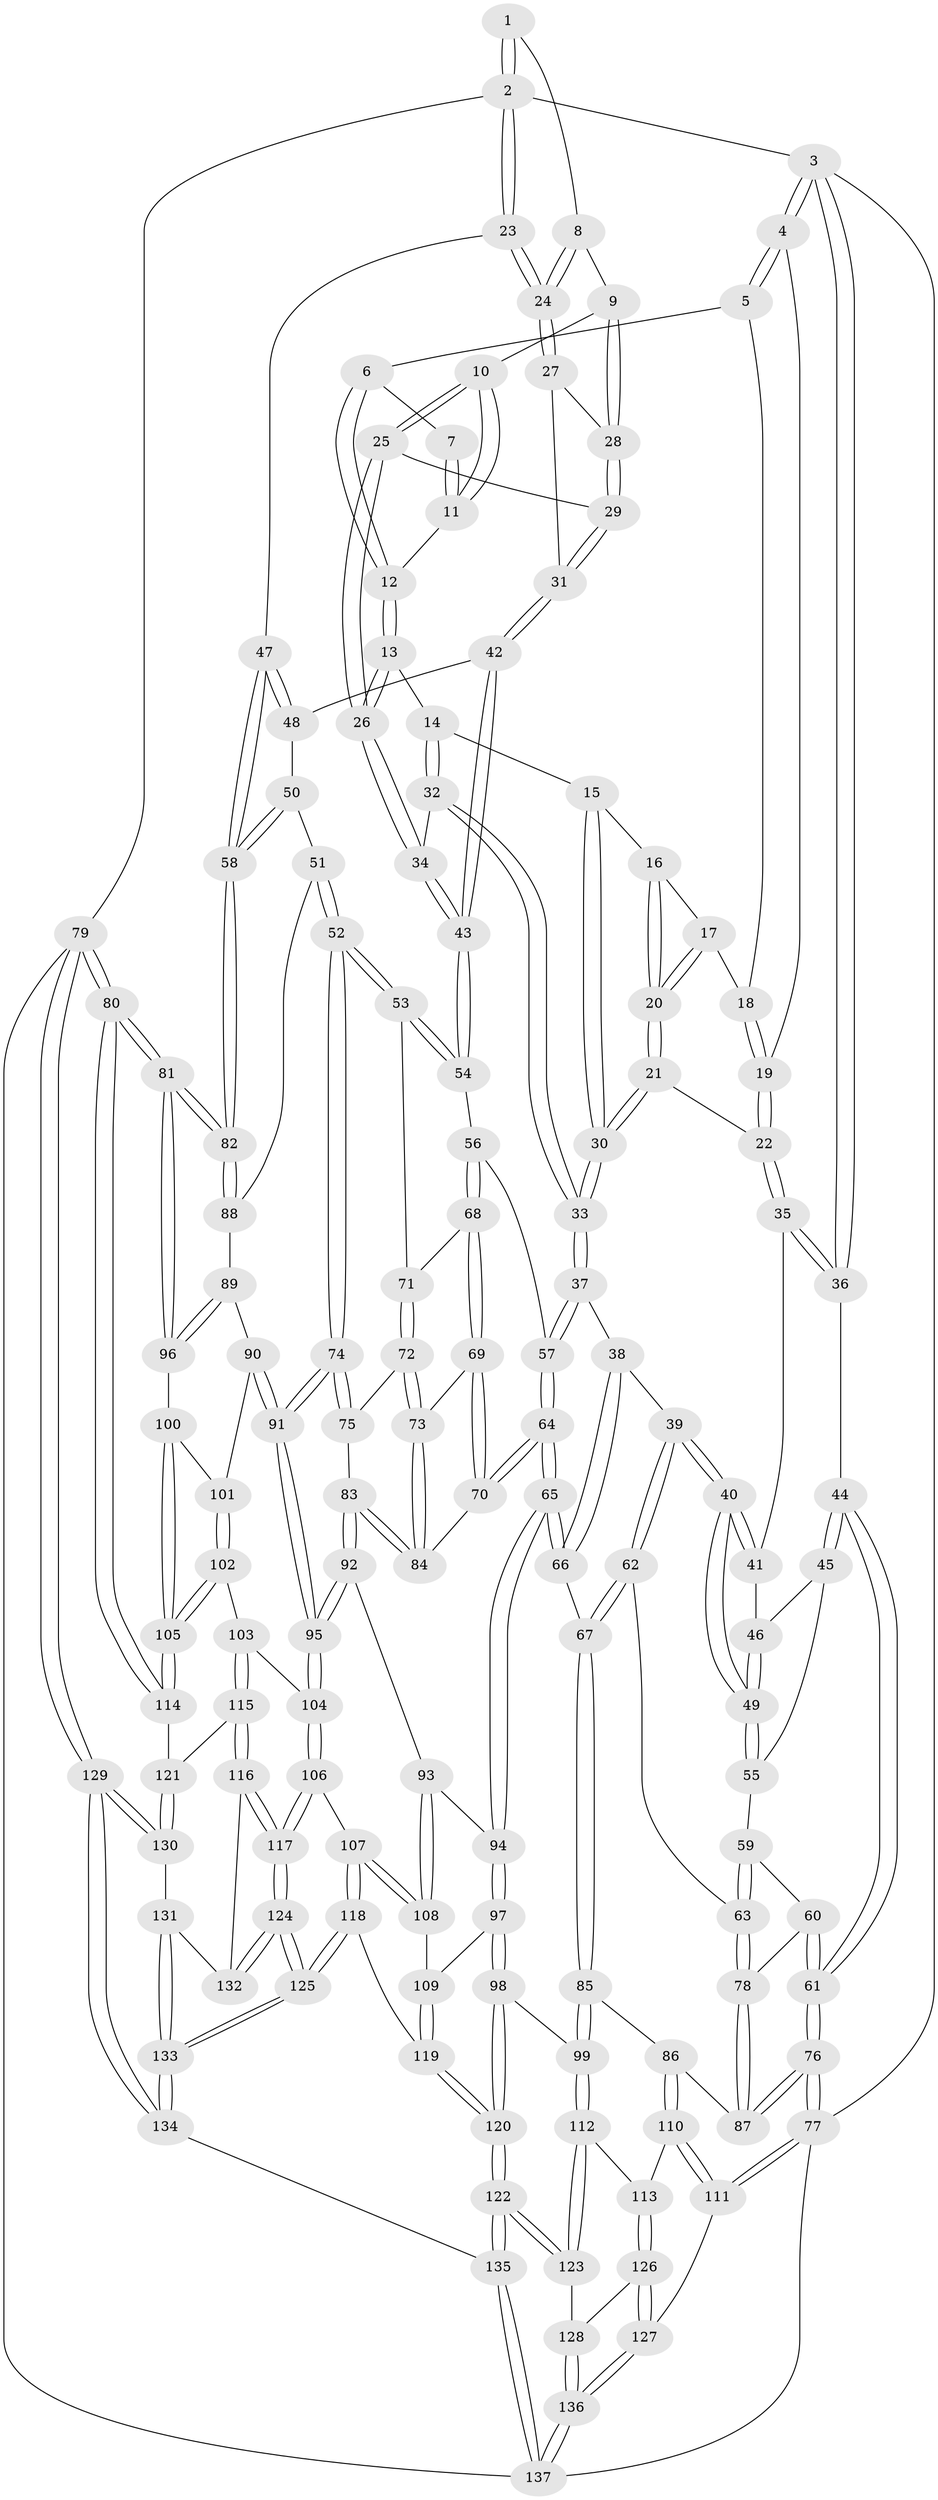 // Generated by graph-tools (version 1.1) at 2025/03/03/09/25 03:03:14]
// undirected, 137 vertices, 339 edges
graph export_dot {
graph [start="1"]
  node [color=gray90,style=filled];
  1 [pos="+0.8851395960647531+0"];
  2 [pos="+1+0"];
  3 [pos="+0+0"];
  4 [pos="+0+0"];
  5 [pos="+0.39444974199745353+0"];
  6 [pos="+0.5323978776591769+0"];
  7 [pos="+0.7253006040745505+0"];
  8 [pos="+0.8417537012368564+0.04329643510407116"];
  9 [pos="+0.814426599825826+0.08531739950636152"];
  10 [pos="+0.7335983705280289+0.07926621849419536"];
  11 [pos="+0.7208430112621247+0.058239594032501306"];
  12 [pos="+0.5785274393709446+0.049100569307531615"];
  13 [pos="+0.5419877157580598+0.11676199902185826"];
  14 [pos="+0.5357842408375678+0.11756037705387139"];
  15 [pos="+0.4711341956990011+0.10203952978386308"];
  16 [pos="+0.4339586233924513+0.045848531480432324"];
  17 [pos="+0.4143874007324656+0"];
  18 [pos="+0.3929223861835752+0"];
  19 [pos="+0.2607593173941071+0.10999898216835008"];
  20 [pos="+0.3099955041843775+0.12330311374548025"];
  21 [pos="+0.28398500246887054+0.14548015668145042"];
  22 [pos="+0.26046058338296124+0.13278366090401245"];
  23 [pos="+1+0.023960656276017563"];
  24 [pos="+1+0.030731589403018657"];
  25 [pos="+0.7045330355620905+0.1520483257014006"];
  26 [pos="+0.6444927671779764+0.22253398377588754"];
  27 [pos="+0.9567112223524454+0.12404057998837908"];
  28 [pos="+0.8326383887181498+0.10628550022531565"];
  29 [pos="+0.8342010697832949+0.21298016864191907"];
  30 [pos="+0.3482338006890153+0.2120967334718496"];
  31 [pos="+0.8464011023763031+0.2419816878349797"];
  32 [pos="+0.45449279674181714+0.27390742153352177"];
  33 [pos="+0.3756876386969996+0.30237425278751556"];
  34 [pos="+0.6454536042308685+0.2797339187835146"];
  35 [pos="+0.17049907433459385+0.15772288731596792"];
  36 [pos="+0+0"];
  37 [pos="+0.37358065589595146+0.30923484642293164"];
  38 [pos="+0.3474312293831079+0.33056243621410175"];
  39 [pos="+0.1783983264692088+0.35406652460714905"];
  40 [pos="+0.1720974910729416+0.34810083905602407"];
  41 [pos="+0.15901422188111378+0.21871696023752463"];
  42 [pos="+0.8476673548363927+0.2730006808347195"];
  43 [pos="+0.6603088589880339+0.30754777281046847"];
  44 [pos="+0+0.1664572493947182"];
  45 [pos="+0+0.2675554738210029"];
  46 [pos="+0+0.2738841445052796"];
  47 [pos="+1+0.14762147159013958"];
  48 [pos="+0.8624684387890775+0.28535395139709735"];
  49 [pos="+0.13691330537705307+0.34523209084853546"];
  50 [pos="+0.8767784241901556+0.34050999636223744"];
  51 [pos="+0.8519494173667569+0.4694156147456019"];
  52 [pos="+0.7845653616896261+0.5075167238429804"];
  53 [pos="+0.7213324256337458+0.42517333222810993"];
  54 [pos="+0.6600113767801108+0.3109546162646951"];
  55 [pos="+0.04700854174614655+0.39556811761605803"];
  56 [pos="+0.5490124703855133+0.4203147520321027"];
  57 [pos="+0.46666008407688647+0.40269735179059074"];
  58 [pos="+1+0.40679881490298087"];
  59 [pos="+0.04663760234211461+0.39623563983570603"];
  60 [pos="+0+0.4497950042722614"];
  61 [pos="+0+0.4507239145821977"];
  62 [pos="+0.16821948218012692+0.44092249072959405"];
  63 [pos="+0.09747059486650488+0.4873342448129531"];
  64 [pos="+0.4141052381635549+0.5761235871997595"];
  65 [pos="+0.4120310338326359+0.5773326504699803"];
  66 [pos="+0.31786636872468255+0.5512772229881155"];
  67 [pos="+0.2792988676378756+0.5643664919297243"];
  68 [pos="+0.5494374828057562+0.42209824540307134"];
  69 [pos="+0.5341017928568533+0.48087494080739945"];
  70 [pos="+0.4575985921175614+0.5700878729741384"];
  71 [pos="+0.6025033395098416+0.47889264855014113"];
  72 [pos="+0.6112743471291725+0.5021370253943293"];
  73 [pos="+0.5630245945610751+0.5273205798702937"];
  74 [pos="+0.7687257650843112+0.551129841268268"];
  75 [pos="+0.6172630448315614+0.5081140403870674"];
  76 [pos="+0+0.6716285132760689"];
  77 [pos="+0+0.8416362721561703"];
  78 [pos="+0.08689576446179695+0.49893342637400184"];
  79 [pos="+1+1"];
  80 [pos="+1+0.7336449403157158"];
  81 [pos="+1+0.6384695920576815"];
  82 [pos="+1+0.5214423267311314"];
  83 [pos="+0.5783921324765887+0.6084242159833754"];
  84 [pos="+0.5516042305144709+0.5905811719396843"];
  85 [pos="+0.24558864676591666+0.6083156526506577"];
  86 [pos="+0.0790813930359041+0.6444716088170597"];
  87 [pos="+0.07339638258328904+0.6417549680673154"];
  88 [pos="+0.9027581121252758+0.47894307054889285"];
  89 [pos="+0.9246051210644163+0.6315281864311141"];
  90 [pos="+0.8250133742206428+0.6263083221042622"];
  91 [pos="+0.7651829883218197+0.5875573556791376"];
  92 [pos="+0.6153986825396291+0.6502508382652521"];
  93 [pos="+0.5449405366808338+0.6978443757508612"];
  94 [pos="+0.43023906385327215+0.6772840174173499"];
  95 [pos="+0.6918905625537263+0.6658666305044615"];
  96 [pos="+1+0.646451136071147"];
  97 [pos="+0.40188519427878294+0.7500890302923499"];
  98 [pos="+0.3499294388502681+0.7841309041446387"];
  99 [pos="+0.2868191598820861+0.7663575915827945"];
  100 [pos="+0.9098123653000725+0.7120358661864895"];
  101 [pos="+0.8268689712596913+0.6304666356454035"];
  102 [pos="+0.8656602522117848+0.7836411193542152"];
  103 [pos="+0.8011171509889314+0.7731814068126693"];
  104 [pos="+0.6966161063375702+0.7191170153695481"];
  105 [pos="+0.8730243655957448+0.789197225984147"];
  106 [pos="+0.6704157248789526+0.7977057015051903"];
  107 [pos="+0.5773345628520353+0.8262929838531775"];
  108 [pos="+0.5333272212294162+0.7837244468630746"];
  109 [pos="+0.4712626926319227+0.7855244771163888"];
  110 [pos="+0.13445099333109023+0.7887539698234528"];
  111 [pos="+0.021748759957574314+0.8838891370938808"];
  112 [pos="+0.20944278457319726+0.8115452691941051"];
  113 [pos="+0.19891073038145854+0.8120190687726996"];
  114 [pos="+0.8888648158724581+0.8117839299921975"];
  115 [pos="+0.7628258870316406+0.8770980969473272"];
  116 [pos="+0.7322583148005218+0.8909129949217894"];
  117 [pos="+0.7211314678711528+0.89277994301705"];
  118 [pos="+0.552053656374539+0.8838996076411989"];
  119 [pos="+0.4738249248205127+0.8970317010215103"];
  120 [pos="+0.38919915973338803+0.950716249220941"];
  121 [pos="+0.8761070867161814+0.8543371290511435"];
  122 [pos="+0.37208943137522704+1"];
  123 [pos="+0.2551401274779694+0.9132975209539421"];
  124 [pos="+0.658202340714892+1"];
  125 [pos="+0.6544436568955465+1"];
  126 [pos="+0.16602451110014396+0.903457835012139"];
  127 [pos="+0.04188324099088262+0.9059998726007691"];
  128 [pos="+0.17554568936419673+0.9493845820897259"];
  129 [pos="+1+1"];
  130 [pos="+0.9065246403977639+0.9478608111948909"];
  131 [pos="+0.8542798724889142+0.9513564779473281"];
  132 [pos="+0.8258546165062849+0.9453226712659296"];
  133 [pos="+0.6514321156705973+1"];
  134 [pos="+0.6346586569288791+1"];
  135 [pos="+0.3763941821324236+1"];
  136 [pos="+0.13529760909715013+1"];
  137 [pos="+0.18503574357103494+1"];
  1 -- 2;
  1 -- 2;
  1 -- 8;
  2 -- 3;
  2 -- 23;
  2 -- 23;
  2 -- 79;
  3 -- 4;
  3 -- 4;
  3 -- 36;
  3 -- 36;
  3 -- 77;
  4 -- 5;
  4 -- 5;
  4 -- 19;
  5 -- 6;
  5 -- 18;
  6 -- 7;
  6 -- 12;
  6 -- 12;
  7 -- 11;
  7 -- 11;
  8 -- 9;
  8 -- 24;
  8 -- 24;
  9 -- 10;
  9 -- 28;
  9 -- 28;
  10 -- 11;
  10 -- 11;
  10 -- 25;
  10 -- 25;
  11 -- 12;
  12 -- 13;
  12 -- 13;
  13 -- 14;
  13 -- 26;
  13 -- 26;
  14 -- 15;
  14 -- 32;
  14 -- 32;
  15 -- 16;
  15 -- 30;
  15 -- 30;
  16 -- 17;
  16 -- 20;
  16 -- 20;
  17 -- 18;
  17 -- 20;
  17 -- 20;
  18 -- 19;
  18 -- 19;
  19 -- 22;
  19 -- 22;
  20 -- 21;
  20 -- 21;
  21 -- 22;
  21 -- 30;
  21 -- 30;
  22 -- 35;
  22 -- 35;
  23 -- 24;
  23 -- 24;
  23 -- 47;
  24 -- 27;
  24 -- 27;
  25 -- 26;
  25 -- 26;
  25 -- 29;
  26 -- 34;
  26 -- 34;
  27 -- 28;
  27 -- 31;
  28 -- 29;
  28 -- 29;
  29 -- 31;
  29 -- 31;
  30 -- 33;
  30 -- 33;
  31 -- 42;
  31 -- 42;
  32 -- 33;
  32 -- 33;
  32 -- 34;
  33 -- 37;
  33 -- 37;
  34 -- 43;
  34 -- 43;
  35 -- 36;
  35 -- 36;
  35 -- 41;
  36 -- 44;
  37 -- 38;
  37 -- 57;
  37 -- 57;
  38 -- 39;
  38 -- 66;
  38 -- 66;
  39 -- 40;
  39 -- 40;
  39 -- 62;
  39 -- 62;
  40 -- 41;
  40 -- 41;
  40 -- 49;
  40 -- 49;
  41 -- 46;
  42 -- 43;
  42 -- 43;
  42 -- 48;
  43 -- 54;
  43 -- 54;
  44 -- 45;
  44 -- 45;
  44 -- 61;
  44 -- 61;
  45 -- 46;
  45 -- 55;
  46 -- 49;
  46 -- 49;
  47 -- 48;
  47 -- 48;
  47 -- 58;
  47 -- 58;
  48 -- 50;
  49 -- 55;
  49 -- 55;
  50 -- 51;
  50 -- 58;
  50 -- 58;
  51 -- 52;
  51 -- 52;
  51 -- 88;
  52 -- 53;
  52 -- 53;
  52 -- 74;
  52 -- 74;
  53 -- 54;
  53 -- 54;
  53 -- 71;
  54 -- 56;
  55 -- 59;
  56 -- 57;
  56 -- 68;
  56 -- 68;
  57 -- 64;
  57 -- 64;
  58 -- 82;
  58 -- 82;
  59 -- 60;
  59 -- 63;
  59 -- 63;
  60 -- 61;
  60 -- 61;
  60 -- 78;
  61 -- 76;
  61 -- 76;
  62 -- 63;
  62 -- 67;
  62 -- 67;
  63 -- 78;
  63 -- 78;
  64 -- 65;
  64 -- 65;
  64 -- 70;
  64 -- 70;
  65 -- 66;
  65 -- 66;
  65 -- 94;
  65 -- 94;
  66 -- 67;
  67 -- 85;
  67 -- 85;
  68 -- 69;
  68 -- 69;
  68 -- 71;
  69 -- 70;
  69 -- 70;
  69 -- 73;
  70 -- 84;
  71 -- 72;
  71 -- 72;
  72 -- 73;
  72 -- 73;
  72 -- 75;
  73 -- 84;
  73 -- 84;
  74 -- 75;
  74 -- 75;
  74 -- 91;
  74 -- 91;
  75 -- 83;
  76 -- 77;
  76 -- 77;
  76 -- 87;
  76 -- 87;
  77 -- 111;
  77 -- 111;
  77 -- 137;
  78 -- 87;
  78 -- 87;
  79 -- 80;
  79 -- 80;
  79 -- 129;
  79 -- 129;
  79 -- 137;
  80 -- 81;
  80 -- 81;
  80 -- 114;
  80 -- 114;
  81 -- 82;
  81 -- 82;
  81 -- 96;
  81 -- 96;
  82 -- 88;
  82 -- 88;
  83 -- 84;
  83 -- 84;
  83 -- 92;
  83 -- 92;
  85 -- 86;
  85 -- 99;
  85 -- 99;
  86 -- 87;
  86 -- 110;
  86 -- 110;
  88 -- 89;
  89 -- 90;
  89 -- 96;
  89 -- 96;
  90 -- 91;
  90 -- 91;
  90 -- 101;
  91 -- 95;
  91 -- 95;
  92 -- 93;
  92 -- 95;
  92 -- 95;
  93 -- 94;
  93 -- 108;
  93 -- 108;
  94 -- 97;
  94 -- 97;
  95 -- 104;
  95 -- 104;
  96 -- 100;
  97 -- 98;
  97 -- 98;
  97 -- 109;
  98 -- 99;
  98 -- 120;
  98 -- 120;
  99 -- 112;
  99 -- 112;
  100 -- 101;
  100 -- 105;
  100 -- 105;
  101 -- 102;
  101 -- 102;
  102 -- 103;
  102 -- 105;
  102 -- 105;
  103 -- 104;
  103 -- 115;
  103 -- 115;
  104 -- 106;
  104 -- 106;
  105 -- 114;
  105 -- 114;
  106 -- 107;
  106 -- 117;
  106 -- 117;
  107 -- 108;
  107 -- 108;
  107 -- 118;
  107 -- 118;
  108 -- 109;
  109 -- 119;
  109 -- 119;
  110 -- 111;
  110 -- 111;
  110 -- 113;
  111 -- 127;
  112 -- 113;
  112 -- 123;
  112 -- 123;
  113 -- 126;
  113 -- 126;
  114 -- 121;
  115 -- 116;
  115 -- 116;
  115 -- 121;
  116 -- 117;
  116 -- 117;
  116 -- 132;
  117 -- 124;
  117 -- 124;
  118 -- 119;
  118 -- 125;
  118 -- 125;
  119 -- 120;
  119 -- 120;
  120 -- 122;
  120 -- 122;
  121 -- 130;
  121 -- 130;
  122 -- 123;
  122 -- 123;
  122 -- 135;
  122 -- 135;
  123 -- 128;
  124 -- 125;
  124 -- 125;
  124 -- 132;
  124 -- 132;
  125 -- 133;
  125 -- 133;
  126 -- 127;
  126 -- 127;
  126 -- 128;
  127 -- 136;
  127 -- 136;
  128 -- 136;
  128 -- 136;
  129 -- 130;
  129 -- 130;
  129 -- 134;
  129 -- 134;
  130 -- 131;
  131 -- 132;
  131 -- 133;
  131 -- 133;
  133 -- 134;
  133 -- 134;
  134 -- 135;
  135 -- 137;
  135 -- 137;
  136 -- 137;
  136 -- 137;
}
